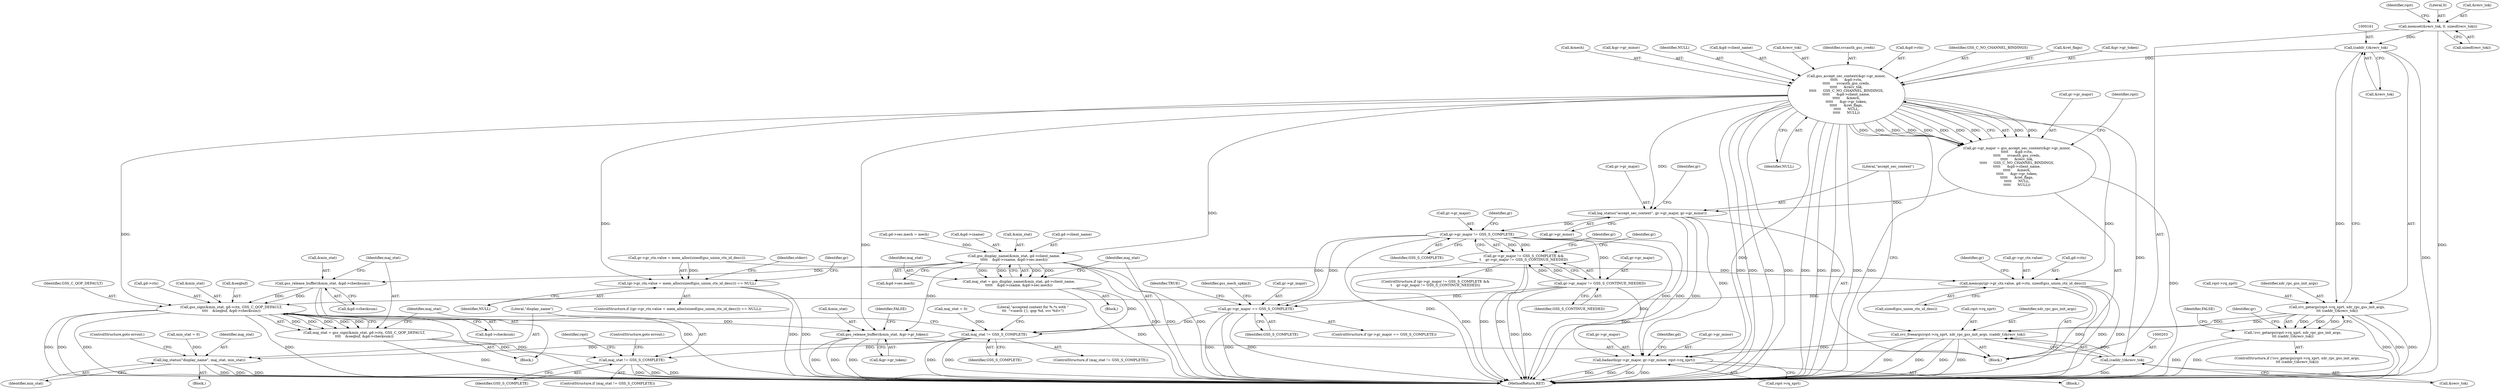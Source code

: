 digraph "0_krb5_5bb8a6b9c9eb8dd22bc9526751610aaa255ead9c_0@API" {
"1000147" [label="(Call,memset(&recv_tok, 0, sizeof(recv_tok)))"];
"1000160" [label="(Call,(caddr_t)&recv_tok)"];
"1000155" [label="(Call,svc_getargs(rqst->rq_xprt, xdr_rpc_gss_init_args,\n\t\t\t (caddr_t)&recv_tok))"];
"1000154" [label="(Call,!svc_getargs(rqst->rq_xprt, xdr_rpc_gss_init_args,\n\t\t\t (caddr_t)&recv_tok))"];
"1000197" [label="(Call,svc_freeargs(rqst->rq_xprt, xdr_rpc_gss_init_args, (caddr_t)&recv_tok))"];
"1000227" [label="(Call,badauth(gr->gr_major, gr->gr_minor, rqst->rq_xprt))"];
"1000170" [label="(Call,gss_accept_sec_context(&gr->gr_minor,\n\t\t\t\t\t      &gd->ctx,\n\t\t\t\t\t      svcauth_gss_creds,\n\t\t\t\t\t      &recv_tok,\n\t\t\t\t\t      GSS_C_NO_CHANNEL_BINDINGS,\n\t\t\t\t\t      &gd->client_name,\n\t\t\t\t\t      &mech,\n\t\t\t\t\t      &gr->gr_token,\n\t\t\t\t\t      &ret_flags,\n\t\t\t\t\t      NULL,\n\t\t\t\t\t      NULL))"];
"1000166" [label="(Call,gr->gr_major = gss_accept_sec_context(&gr->gr_minor,\n\t\t\t\t\t      &gd->ctx,\n\t\t\t\t\t      svcauth_gss_creds,\n\t\t\t\t\t      &recv_tok,\n\t\t\t\t\t      GSS_C_NO_CHANNEL_BINDINGS,\n\t\t\t\t\t      &gd->client_name,\n\t\t\t\t\t      &mech,\n\t\t\t\t\t      &gr->gr_token,\n\t\t\t\t\t      &ret_flags,\n\t\t\t\t\t      NULL,\n\t\t\t\t\t      NULL))"];
"1000206" [label="(Call,log_status(\"accept_sec_context\", gr->gr_major, gr->gr_minor))"];
"1000216" [label="(Call,gr->gr_major != GSS_S_COMPLETE)"];
"1000215" [label="(Call,gr->gr_major != GSS_S_COMPLETE &&\n\t    gr->gr_major != GSS_S_CONTINUE_NEEDED)"];
"1000221" [label="(Call,gr->gr_major != GSS_S_CONTINUE_NEEDED)"];
"1000327" [label="(Call,gr->gr_major == GSS_S_COMPLETE)"];
"1000358" [label="(Call,maj_stat != GSS_S_COMPLETE)"];
"1000362" [label="(Call,log_status(\"display_name\", maj_stat, min_stat))"];
"1000432" [label="(Call,maj_stat != GSS_S_COMPLETE)"];
"1000202" [label="(Call,(caddr_t)&recv_tok)"];
"1000244" [label="(Call,(gr->gr_ctx.value = mem_alloc(sizeof(gss_union_ctx_id_desc))) == NULL)"];
"1000260" [label="(Call,memcpy(gr->gr_ctx.value, gd->ctx, sizeof(gss_union_ctx_id_desc)))"];
"1000418" [label="(Call,gss_sign(&min_stat, gd->ctx, GSS_C_QOP_DEFAULT,\n\t\t\t\t    &seqbuf, &gd->checksum))"];
"1000416" [label="(Call,maj_stat = gss_sign(&min_stat, gd->ctx, GSS_C_QOP_DEFAULT,\n\t\t\t\t    &seqbuf, &gd->checksum))"];
"1000475" [label="(Call,gss_release_buffer(&min_stat, &gr->gr_token))"];
"1000341" [label="(Call,gss_display_name(&min_stat, gd->client_name,\n\t\t\t\t\t    &gd->cname, &gd->sec.mech))"];
"1000339" [label="(Call,maj_stat = gss_display_name(&min_stat, gd->client_name,\n\t\t\t\t\t    &gd->cname, &gd->sec.mech))"];
"1000409" [label="(Call,gss_release_buffer(&min_stat, &gd->checksum))"];
"1000147" [label="(Call,memset(&recv_tok, 0, sizeof(recv_tok)))"];
"1000339" [label="(Call,maj_stat = gss_display_name(&min_stat, gd->client_name,\n\t\t\t\t\t    &gd->cname, &gd->sec.mech))"];
"1000248" [label="(Identifier,gr)"];
"1000412" [label="(Call,&gd->checksum)"];
"1000332" [label="(Block,)"];
"1000475" [label="(Call,gss_release_buffer(&min_stat, &gr->gr_token))"];
"1000257" [label="(Identifier,stderr)"];
"1000331" [label="(Identifier,GSS_S_COMPLETE)"];
"1000358" [label="(Call,maj_stat != GSS_S_COMPLETE)"];
"1000157" [label="(Identifier,rqst)"];
"1000204" [label="(Call,&recv_tok)"];
"1000417" [label="(Identifier,maj_stat)"];
"1000409" [label="(Call,gss_release_buffer(&min_stat, &gd->checksum))"];
"1000243" [label="(ControlStructure,if ((gr->gr_ctx.value = mem_alloc(sizeof(gss_union_ctx_id_desc))) == NULL))"];
"1000215" [label="(Call,gr->gr_major != GSS_S_COMPLETE &&\n\t    gr->gr_major != GSS_S_CONTINUE_NEEDED)"];
"1000340" [label="(Identifier,maj_stat)"];
"1000360" [label="(Identifier,GSS_S_COMPLETE)"];
"1000363" [label="(Literal,\"display_name\")"];
"1000366" [label="(ControlStructure,goto errout;)"];
"1000245" [label="(Call,gr->gr_ctx.value = mem_alloc(sizeof(gss_union_ctx_id_desc)))"];
"1000263" [label="(Identifier,gr)"];
"1000170" [label="(Call,gss_accept_sec_context(&gr->gr_minor,\n\t\t\t\t\t      &gd->ctx,\n\t\t\t\t\t      svcauth_gss_creds,\n\t\t\t\t\t      &recv_tok,\n\t\t\t\t\t      GSS_C_NO_CHANNEL_BINDINGS,\n\t\t\t\t\t      &gd->client_name,\n\t\t\t\t\t      &mech,\n\t\t\t\t\t      &gr->gr_token,\n\t\t\t\t\t      &ret_flags,\n\t\t\t\t\t      NULL,\n\t\t\t\t\t      NULL))"];
"1000195" [label="(Identifier,NULL)"];
"1000156" [label="(Call,rqst->rq_xprt)"];
"1000269" [label="(Call,sizeof(gss_union_ctx_id_desc))"];
"1000326" [label="(ControlStructure,if (gr->gr_major == GSS_S_COMPLETE))"];
"1000196" [label="(Identifier,NULL)"];
"1000183" [label="(Call,&gd->client_name)"];
"1000155" [label="(Call,svc_getargs(rqst->rq_xprt, xdr_rpc_gss_init_args,\n\t\t\t (caddr_t)&recv_tok))"];
"1000473" [label="(Identifier,TRUE)"];
"1000483" [label="(Identifier,FALSE)"];
"1000167" [label="(Call,gr->gr_major)"];
"1000342" [label="(Call,&min_stat)"];
"1000344" [label="(Call,gd->client_name)"];
"1000223" [label="(Identifier,gr)"];
"1000206" [label="(Call,log_status(\"accept_sec_context\", gr->gr_major, gr->gr_minor))"];
"1000424" [label="(Identifier,GSS_C_QOP_DEFAULT)"];
"1000108" [label="(Block,)"];
"1000207" [label="(Literal,\"accept_sec_context\")"];
"1000180" [label="(Call,&recv_tok)"];
"1000225" [label="(Identifier,GSS_S_CONTINUE_NEEDED)"];
"1000484" [label="(MethodReturn,RET)"];
"1000359" [label="(Identifier,maj_stat)"];
"1000362" [label="(Call,log_status(\"display_name\", maj_stat, min_stat))"];
"1000260" [label="(Call,memcpy(gr->gr_ctx.value, gd->ctx, sizeof(gss_union_ctx_id_desc)))"];
"1000244" [label="(Call,(gr->gr_ctx.value = mem_alloc(sizeof(gss_union_ctx_id_desc))) == NULL)"];
"1000153" [label="(ControlStructure,if (!svc_getargs(rqst->rq_xprt, xdr_rpc_gss_init_args,\n\t\t\t (caddr_t)&recv_tok)))"];
"1000166" [label="(Call,gr->gr_major = gss_accept_sec_context(&gr->gr_minor,\n\t\t\t\t\t      &gd->ctx,\n\t\t\t\t\t      svcauth_gss_creds,\n\t\t\t\t\t      &recv_tok,\n\t\t\t\t\t      GSS_C_NO_CHANNEL_BINDINGS,\n\t\t\t\t\t      &gd->client_name,\n\t\t\t\t\t      &mech,\n\t\t\t\t\t      &gr->gr_token,\n\t\t\t\t\t      &ret_flags,\n\t\t\t\t\t      NULL,\n\t\t\t\t\t      NULL))"];
"1000221" [label="(Call,gr->gr_major != GSS_S_CONTINUE_NEEDED)"];
"1000150" [label="(Literal,0)"];
"1000179" [label="(Identifier,svcauth_gss_creds)"];
"1000199" [label="(Identifier,rqst)"];
"1000336" [label="(Identifier,gss_mech_spkm3)"];
"1000119" [label="(Call,min_stat = 0)"];
"1000220" [label="(Identifier,GSS_S_COMPLETE)"];
"1000434" [label="(Identifier,GSS_S_COMPLETE)"];
"1000217" [label="(Call,gr->gr_major)"];
"1000115" [label="(Call,maj_stat = 0)"];
"1000433" [label="(Identifier,maj_stat)"];
"1000289" [label="(Call,gd->sec.mech = mech)"];
"1000432" [label="(Call,maj_stat != GSS_S_COMPLETE)"];
"1000154" [label="(Call,!svc_getargs(rqst->rq_xprt, xdr_rpc_gss_init_args,\n\t\t\t (caddr_t)&recv_tok))"];
"1000226" [label="(Block,)"];
"1000341" [label="(Call,gss_display_name(&min_stat, gd->client_name,\n\t\t\t\t\t    &gd->cname, &gd->sec.mech))"];
"1000421" [label="(Call,gd->ctx)"];
"1000368" [label="(Literal,\"accepted context for %.*s with \"\n\t\t\t  \"<mech {}, qop %d, svc %d>\")"];
"1000218" [label="(Identifier,gr)"];
"1000418" [label="(Call,gss_sign(&min_stat, gd->ctx, GSS_C_QOP_DEFAULT,\n\t\t\t\t    &seqbuf, &gd->checksum))"];
"1000351" [label="(Call,&gd->sec.mech)"];
"1000239" [label="(Identifier,gd)"];
"1000328" [label="(Call,gr->gr_major)"];
"1000202" [label="(Call,(caddr_t)&recv_tok)"];
"1000427" [label="(Call,&gd->checksum)"];
"1000151" [label="(Call,sizeof(recv_tok))"];
"1000175" [label="(Call,&gd->ctx)"];
"1000148" [label="(Call,&recv_tok)"];
"1000347" [label="(Call,&gd->cname)"];
"1000229" [label="(Identifier,gr)"];
"1000410" [label="(Call,&min_stat)"];
"1000222" [label="(Call,gr->gr_major)"];
"1000198" [label="(Call,rqst->rq_xprt)"];
"1000160" [label="(Call,(caddr_t)&recv_tok)"];
"1000231" [label="(Call,gr->gr_minor)"];
"1000165" [label="(Identifier,FALSE)"];
"1000357" [label="(ControlStructure,if (maj_stat != GSS_S_COMPLETE))"];
"1000208" [label="(Call,gr->gr_major)"];
"1000254" [label="(Identifier,NULL)"];
"1000234" [label="(Call,rqst->rq_xprt)"];
"1000431" [label="(ControlStructure,if (maj_stat != GSS_S_COMPLETE))"];
"1000182" [label="(Identifier,GSS_C_NO_CHANNEL_BINDINGS)"];
"1000211" [label="(Call,gr->gr_minor)"];
"1000419" [label="(Call,&min_stat)"];
"1000365" [label="(Identifier,min_stat)"];
"1000193" [label="(Call,&ret_flags)"];
"1000197" [label="(Call,svc_freeargs(rqst->rq_xprt, xdr_rpc_gss_init_args, (caddr_t)&recv_tok))"];
"1000327" [label="(Call,gr->gr_major == GSS_S_COMPLETE)"];
"1000216" [label="(Call,gr->gr_major != GSS_S_COMPLETE)"];
"1000361" [label="(Block,)"];
"1000159" [label="(Identifier,xdr_rpc_gss_init_args)"];
"1000162" [label="(Call,&recv_tok)"];
"1000416" [label="(Call,maj_stat = gss_sign(&min_stat, gd->ctx, GSS_C_QOP_DEFAULT,\n\t\t\t\t    &seqbuf, &gd->checksum))"];
"1000441" [label="(Identifier,rqst)"];
"1000478" [label="(Call,&gr->gr_token)"];
"1000189" [label="(Call,&gr->gr_token)"];
"1000201" [label="(Identifier,xdr_rpc_gss_init_args)"];
"1000338" [label="(Block,)"];
"1000274" [label="(Identifier,gr)"];
"1000227" [label="(Call,badauth(gr->gr_major, gr->gr_minor, rqst->rq_xprt))"];
"1000476" [label="(Call,&min_stat)"];
"1000228" [label="(Call,gr->gr_major)"];
"1000364" [label="(Identifier,maj_stat)"];
"1000168" [label="(Identifier,gr)"];
"1000261" [label="(Call,gr->gr_ctx.value)"];
"1000425" [label="(Call,&seqbuf)"];
"1000266" [label="(Call,gd->ctx)"];
"1000214" [label="(ControlStructure,if (gr->gr_major != GSS_S_COMPLETE &&\n\t    gr->gr_major != GSS_S_CONTINUE_NEEDED))"];
"1000187" [label="(Call,&mech)"];
"1000171" [label="(Call,&gr->gr_minor)"];
"1000436" [label="(ControlStructure,goto errout;)"];
"1000147" -> "1000108"  [label="AST: "];
"1000147" -> "1000151"  [label="CFG: "];
"1000148" -> "1000147"  [label="AST: "];
"1000150" -> "1000147"  [label="AST: "];
"1000151" -> "1000147"  [label="AST: "];
"1000157" -> "1000147"  [label="CFG: "];
"1000147" -> "1000484"  [label="DDG: "];
"1000147" -> "1000160"  [label="DDG: "];
"1000160" -> "1000155"  [label="AST: "];
"1000160" -> "1000162"  [label="CFG: "];
"1000161" -> "1000160"  [label="AST: "];
"1000162" -> "1000160"  [label="AST: "];
"1000155" -> "1000160"  [label="CFG: "];
"1000160" -> "1000484"  [label="DDG: "];
"1000160" -> "1000155"  [label="DDG: "];
"1000160" -> "1000170"  [label="DDG: "];
"1000155" -> "1000154"  [label="AST: "];
"1000156" -> "1000155"  [label="AST: "];
"1000159" -> "1000155"  [label="AST: "];
"1000154" -> "1000155"  [label="CFG: "];
"1000155" -> "1000484"  [label="DDG: "];
"1000155" -> "1000484"  [label="DDG: "];
"1000155" -> "1000484"  [label="DDG: "];
"1000155" -> "1000154"  [label="DDG: "];
"1000155" -> "1000154"  [label="DDG: "];
"1000155" -> "1000154"  [label="DDG: "];
"1000155" -> "1000197"  [label="DDG: "];
"1000155" -> "1000197"  [label="DDG: "];
"1000154" -> "1000153"  [label="AST: "];
"1000165" -> "1000154"  [label="CFG: "];
"1000168" -> "1000154"  [label="CFG: "];
"1000154" -> "1000484"  [label="DDG: "];
"1000154" -> "1000484"  [label="DDG: "];
"1000197" -> "1000108"  [label="AST: "];
"1000197" -> "1000202"  [label="CFG: "];
"1000198" -> "1000197"  [label="AST: "];
"1000201" -> "1000197"  [label="AST: "];
"1000202" -> "1000197"  [label="AST: "];
"1000207" -> "1000197"  [label="CFG: "];
"1000197" -> "1000484"  [label="DDG: "];
"1000197" -> "1000484"  [label="DDG: "];
"1000197" -> "1000484"  [label="DDG: "];
"1000197" -> "1000484"  [label="DDG: "];
"1000202" -> "1000197"  [label="DDG: "];
"1000197" -> "1000227"  [label="DDG: "];
"1000227" -> "1000226"  [label="AST: "];
"1000227" -> "1000234"  [label="CFG: "];
"1000228" -> "1000227"  [label="AST: "];
"1000231" -> "1000227"  [label="AST: "];
"1000234" -> "1000227"  [label="AST: "];
"1000239" -> "1000227"  [label="CFG: "];
"1000227" -> "1000484"  [label="DDG: "];
"1000227" -> "1000484"  [label="DDG: "];
"1000227" -> "1000484"  [label="DDG: "];
"1000227" -> "1000484"  [label="DDG: "];
"1000216" -> "1000227"  [label="DDG: "];
"1000221" -> "1000227"  [label="DDG: "];
"1000206" -> "1000227"  [label="DDG: "];
"1000170" -> "1000227"  [label="DDG: "];
"1000170" -> "1000166"  [label="AST: "];
"1000170" -> "1000196"  [label="CFG: "];
"1000171" -> "1000170"  [label="AST: "];
"1000175" -> "1000170"  [label="AST: "];
"1000179" -> "1000170"  [label="AST: "];
"1000180" -> "1000170"  [label="AST: "];
"1000182" -> "1000170"  [label="AST: "];
"1000183" -> "1000170"  [label="AST: "];
"1000187" -> "1000170"  [label="AST: "];
"1000189" -> "1000170"  [label="AST: "];
"1000193" -> "1000170"  [label="AST: "];
"1000195" -> "1000170"  [label="AST: "];
"1000196" -> "1000170"  [label="AST: "];
"1000166" -> "1000170"  [label="CFG: "];
"1000170" -> "1000484"  [label="DDG: "];
"1000170" -> "1000484"  [label="DDG: "];
"1000170" -> "1000484"  [label="DDG: "];
"1000170" -> "1000484"  [label="DDG: "];
"1000170" -> "1000484"  [label="DDG: "];
"1000170" -> "1000484"  [label="DDG: "];
"1000170" -> "1000484"  [label="DDG: "];
"1000170" -> "1000484"  [label="DDG: "];
"1000170" -> "1000484"  [label="DDG: "];
"1000170" -> "1000166"  [label="DDG: "];
"1000170" -> "1000166"  [label="DDG: "];
"1000170" -> "1000166"  [label="DDG: "];
"1000170" -> "1000166"  [label="DDG: "];
"1000170" -> "1000166"  [label="DDG: "];
"1000170" -> "1000166"  [label="DDG: "];
"1000170" -> "1000166"  [label="DDG: "];
"1000170" -> "1000166"  [label="DDG: "];
"1000170" -> "1000166"  [label="DDG: "];
"1000170" -> "1000166"  [label="DDG: "];
"1000170" -> "1000202"  [label="DDG: "];
"1000170" -> "1000206"  [label="DDG: "];
"1000170" -> "1000244"  [label="DDG: "];
"1000170" -> "1000260"  [label="DDG: "];
"1000170" -> "1000341"  [label="DDG: "];
"1000170" -> "1000418"  [label="DDG: "];
"1000170" -> "1000475"  [label="DDG: "];
"1000166" -> "1000108"  [label="AST: "];
"1000167" -> "1000166"  [label="AST: "];
"1000199" -> "1000166"  [label="CFG: "];
"1000166" -> "1000484"  [label="DDG: "];
"1000166" -> "1000206"  [label="DDG: "];
"1000206" -> "1000108"  [label="AST: "];
"1000206" -> "1000211"  [label="CFG: "];
"1000207" -> "1000206"  [label="AST: "];
"1000208" -> "1000206"  [label="AST: "];
"1000211" -> "1000206"  [label="AST: "];
"1000218" -> "1000206"  [label="CFG: "];
"1000206" -> "1000484"  [label="DDG: "];
"1000206" -> "1000484"  [label="DDG: "];
"1000206" -> "1000216"  [label="DDG: "];
"1000216" -> "1000215"  [label="AST: "];
"1000216" -> "1000220"  [label="CFG: "];
"1000217" -> "1000216"  [label="AST: "];
"1000220" -> "1000216"  [label="AST: "];
"1000223" -> "1000216"  [label="CFG: "];
"1000215" -> "1000216"  [label="CFG: "];
"1000216" -> "1000484"  [label="DDG: "];
"1000216" -> "1000484"  [label="DDG: "];
"1000216" -> "1000215"  [label="DDG: "];
"1000216" -> "1000215"  [label="DDG: "];
"1000216" -> "1000221"  [label="DDG: "];
"1000216" -> "1000327"  [label="DDG: "];
"1000216" -> "1000327"  [label="DDG: "];
"1000215" -> "1000214"  [label="AST: "];
"1000215" -> "1000221"  [label="CFG: "];
"1000221" -> "1000215"  [label="AST: "];
"1000229" -> "1000215"  [label="CFG: "];
"1000248" -> "1000215"  [label="CFG: "];
"1000215" -> "1000484"  [label="DDG: "];
"1000215" -> "1000484"  [label="DDG: "];
"1000215" -> "1000484"  [label="DDG: "];
"1000221" -> "1000215"  [label="DDG: "];
"1000221" -> "1000215"  [label="DDG: "];
"1000221" -> "1000225"  [label="CFG: "];
"1000222" -> "1000221"  [label="AST: "];
"1000225" -> "1000221"  [label="AST: "];
"1000221" -> "1000484"  [label="DDG: "];
"1000221" -> "1000484"  [label="DDG: "];
"1000221" -> "1000327"  [label="DDG: "];
"1000327" -> "1000326"  [label="AST: "];
"1000327" -> "1000331"  [label="CFG: "];
"1000328" -> "1000327"  [label="AST: "];
"1000331" -> "1000327"  [label="AST: "];
"1000336" -> "1000327"  [label="CFG: "];
"1000473" -> "1000327"  [label="CFG: "];
"1000327" -> "1000484"  [label="DDG: "];
"1000327" -> "1000484"  [label="DDG: "];
"1000327" -> "1000484"  [label="DDG: "];
"1000327" -> "1000358"  [label="DDG: "];
"1000358" -> "1000357"  [label="AST: "];
"1000358" -> "1000360"  [label="CFG: "];
"1000359" -> "1000358"  [label="AST: "];
"1000360" -> "1000358"  [label="AST: "];
"1000363" -> "1000358"  [label="CFG: "];
"1000368" -> "1000358"  [label="CFG: "];
"1000358" -> "1000484"  [label="DDG: "];
"1000358" -> "1000484"  [label="DDG: "];
"1000339" -> "1000358"  [label="DDG: "];
"1000115" -> "1000358"  [label="DDG: "];
"1000358" -> "1000362"  [label="DDG: "];
"1000358" -> "1000432"  [label="DDG: "];
"1000362" -> "1000361"  [label="AST: "];
"1000362" -> "1000365"  [label="CFG: "];
"1000363" -> "1000362"  [label="AST: "];
"1000364" -> "1000362"  [label="AST: "];
"1000365" -> "1000362"  [label="AST: "];
"1000366" -> "1000362"  [label="CFG: "];
"1000362" -> "1000484"  [label="DDG: "];
"1000362" -> "1000484"  [label="DDG: "];
"1000362" -> "1000484"  [label="DDG: "];
"1000119" -> "1000362"  [label="DDG: "];
"1000432" -> "1000431"  [label="AST: "];
"1000432" -> "1000434"  [label="CFG: "];
"1000433" -> "1000432"  [label="AST: "];
"1000434" -> "1000432"  [label="AST: "];
"1000436" -> "1000432"  [label="CFG: "];
"1000441" -> "1000432"  [label="CFG: "];
"1000432" -> "1000484"  [label="DDG: "];
"1000432" -> "1000484"  [label="DDG: "];
"1000432" -> "1000484"  [label="DDG: "];
"1000416" -> "1000432"  [label="DDG: "];
"1000202" -> "1000204"  [label="CFG: "];
"1000203" -> "1000202"  [label="AST: "];
"1000204" -> "1000202"  [label="AST: "];
"1000202" -> "1000484"  [label="DDG: "];
"1000244" -> "1000243"  [label="AST: "];
"1000244" -> "1000254"  [label="CFG: "];
"1000245" -> "1000244"  [label="AST: "];
"1000254" -> "1000244"  [label="AST: "];
"1000257" -> "1000244"  [label="CFG: "];
"1000263" -> "1000244"  [label="CFG: "];
"1000244" -> "1000484"  [label="DDG: "];
"1000244" -> "1000484"  [label="DDG: "];
"1000245" -> "1000244"  [label="DDG: "];
"1000260" -> "1000108"  [label="AST: "];
"1000260" -> "1000269"  [label="CFG: "];
"1000261" -> "1000260"  [label="AST: "];
"1000266" -> "1000260"  [label="AST: "];
"1000269" -> "1000260"  [label="AST: "];
"1000274" -> "1000260"  [label="CFG: "];
"1000260" -> "1000484"  [label="DDG: "];
"1000260" -> "1000484"  [label="DDG: "];
"1000260" -> "1000484"  [label="DDG: "];
"1000245" -> "1000260"  [label="DDG: "];
"1000260" -> "1000418"  [label="DDG: "];
"1000418" -> "1000416"  [label="AST: "];
"1000418" -> "1000427"  [label="CFG: "];
"1000419" -> "1000418"  [label="AST: "];
"1000421" -> "1000418"  [label="AST: "];
"1000424" -> "1000418"  [label="AST: "];
"1000425" -> "1000418"  [label="AST: "];
"1000427" -> "1000418"  [label="AST: "];
"1000416" -> "1000418"  [label="CFG: "];
"1000418" -> "1000484"  [label="DDG: "];
"1000418" -> "1000484"  [label="DDG: "];
"1000418" -> "1000484"  [label="DDG: "];
"1000418" -> "1000484"  [label="DDG: "];
"1000418" -> "1000484"  [label="DDG: "];
"1000418" -> "1000416"  [label="DDG: "];
"1000418" -> "1000416"  [label="DDG: "];
"1000418" -> "1000416"  [label="DDG: "];
"1000418" -> "1000416"  [label="DDG: "];
"1000418" -> "1000416"  [label="DDG: "];
"1000409" -> "1000418"  [label="DDG: "];
"1000409" -> "1000418"  [label="DDG: "];
"1000418" -> "1000475"  [label="DDG: "];
"1000416" -> "1000332"  [label="AST: "];
"1000417" -> "1000416"  [label="AST: "];
"1000433" -> "1000416"  [label="CFG: "];
"1000416" -> "1000484"  [label="DDG: "];
"1000475" -> "1000108"  [label="AST: "];
"1000475" -> "1000478"  [label="CFG: "];
"1000476" -> "1000475"  [label="AST: "];
"1000478" -> "1000475"  [label="AST: "];
"1000483" -> "1000475"  [label="CFG: "];
"1000475" -> "1000484"  [label="DDG: "];
"1000475" -> "1000484"  [label="DDG: "];
"1000475" -> "1000484"  [label="DDG: "];
"1000341" -> "1000475"  [label="DDG: "];
"1000341" -> "1000339"  [label="AST: "];
"1000341" -> "1000351"  [label="CFG: "];
"1000342" -> "1000341"  [label="AST: "];
"1000344" -> "1000341"  [label="AST: "];
"1000347" -> "1000341"  [label="AST: "];
"1000351" -> "1000341"  [label="AST: "];
"1000339" -> "1000341"  [label="CFG: "];
"1000341" -> "1000484"  [label="DDG: "];
"1000341" -> "1000484"  [label="DDG: "];
"1000341" -> "1000484"  [label="DDG: "];
"1000341" -> "1000339"  [label="DDG: "];
"1000341" -> "1000339"  [label="DDG: "];
"1000341" -> "1000339"  [label="DDG: "];
"1000341" -> "1000339"  [label="DDG: "];
"1000289" -> "1000341"  [label="DDG: "];
"1000341" -> "1000409"  [label="DDG: "];
"1000339" -> "1000338"  [label="AST: "];
"1000340" -> "1000339"  [label="AST: "];
"1000359" -> "1000339"  [label="CFG: "];
"1000339" -> "1000484"  [label="DDG: "];
"1000409" -> "1000332"  [label="AST: "];
"1000409" -> "1000412"  [label="CFG: "];
"1000410" -> "1000409"  [label="AST: "];
"1000412" -> "1000409"  [label="AST: "];
"1000417" -> "1000409"  [label="CFG: "];
"1000409" -> "1000484"  [label="DDG: "];
}
